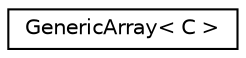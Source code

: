 digraph "Graphical Class Hierarchy"
{
 // INTERACTIVE_SVG=YES
 // LATEX_PDF_SIZE
  edge [fontname="Helvetica",fontsize="10",labelfontname="Helvetica",labelfontsize="10"];
  node [fontname="Helvetica",fontsize="10",shape=record];
  rankdir="LR";
  Node0 [label="GenericArray\< C \>",height=0.2,width=0.4,color="black", fillcolor="white", style="filled",URL="$class_generic_array.html",tooltip="This GenericArray can store any type of things dynamically. Maybe I will do a static version as well...."];
}
